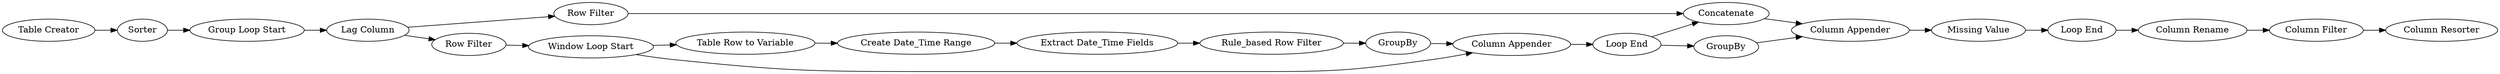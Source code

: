 digraph {
	"-5452837131270834848_23" [label="Column Filter"]
	"-5452837131270834848_13" [label=GroupBy]
	"-5452837131270834848_8" [label="Table Row to Variable"]
	"-5452837131270834848_3" [label=Sorter]
	"-5452837131270834848_4" [label="Lag Column"]
	"-5452837131270834848_22" [label="Row Filter"]
	"-5452837131270834848_11" [label="Extract Date_Time Fields"]
	"-5452837131270834848_10" [label="Window Loop Start"]
	"-5452837131270834848_18" [label="Column Appender"]
	"-5452837131270834848_17" [label=GroupBy]
	"-5452837131270834848_6" [label="Create Date_Time Range"]
	"-5452837131270834848_15" [label="Loop End"]
	"-5452837131270834848_9" [label="Row Filter"]
	"-5452837131270834848_12" [label="Rule_based Row Filter"]
	"-5452837131270834848_19" [label="Missing Value"]
	"-5452837131270834848_24" [label="Column Resorter"]
	"-5452837131270834848_1" [label="Table Creator"]
	"-5452837131270834848_14" [label="Column Appender"]
	"-5452837131270834848_21" [label=Concatenate]
	"-5452837131270834848_2" [label="Group Loop Start"]
	"-5452837131270834848_16" [label="Loop End"]
	"-5452837131270834848_20" [label="Column Rename"]
	"-5452837131270834848_14" -> "-5452837131270834848_15"
	"-5452837131270834848_17" -> "-5452837131270834848_18"
	"-5452837131270834848_3" -> "-5452837131270834848_2"
	"-5452837131270834848_20" -> "-5452837131270834848_23"
	"-5452837131270834848_4" -> "-5452837131270834848_22"
	"-5452837131270834848_10" -> "-5452837131270834848_14"
	"-5452837131270834848_1" -> "-5452837131270834848_3"
	"-5452837131270834848_6" -> "-5452837131270834848_11"
	"-5452837131270834848_22" -> "-5452837131270834848_21"
	"-5452837131270834848_18" -> "-5452837131270834848_19"
	"-5452837131270834848_15" -> "-5452837131270834848_21"
	"-5452837131270834848_15" -> "-5452837131270834848_17"
	"-5452837131270834848_12" -> "-5452837131270834848_13"
	"-5452837131270834848_4" -> "-5452837131270834848_9"
	"-5452837131270834848_11" -> "-5452837131270834848_12"
	"-5452837131270834848_8" -> "-5452837131270834848_6"
	"-5452837131270834848_16" -> "-5452837131270834848_20"
	"-5452837131270834848_2" -> "-5452837131270834848_4"
	"-5452837131270834848_19" -> "-5452837131270834848_16"
	"-5452837131270834848_13" -> "-5452837131270834848_14"
	"-5452837131270834848_23" -> "-5452837131270834848_24"
	"-5452837131270834848_21" -> "-5452837131270834848_18"
	"-5452837131270834848_9" -> "-5452837131270834848_10"
	"-5452837131270834848_10" -> "-5452837131270834848_8"
	rankdir=LR
}
